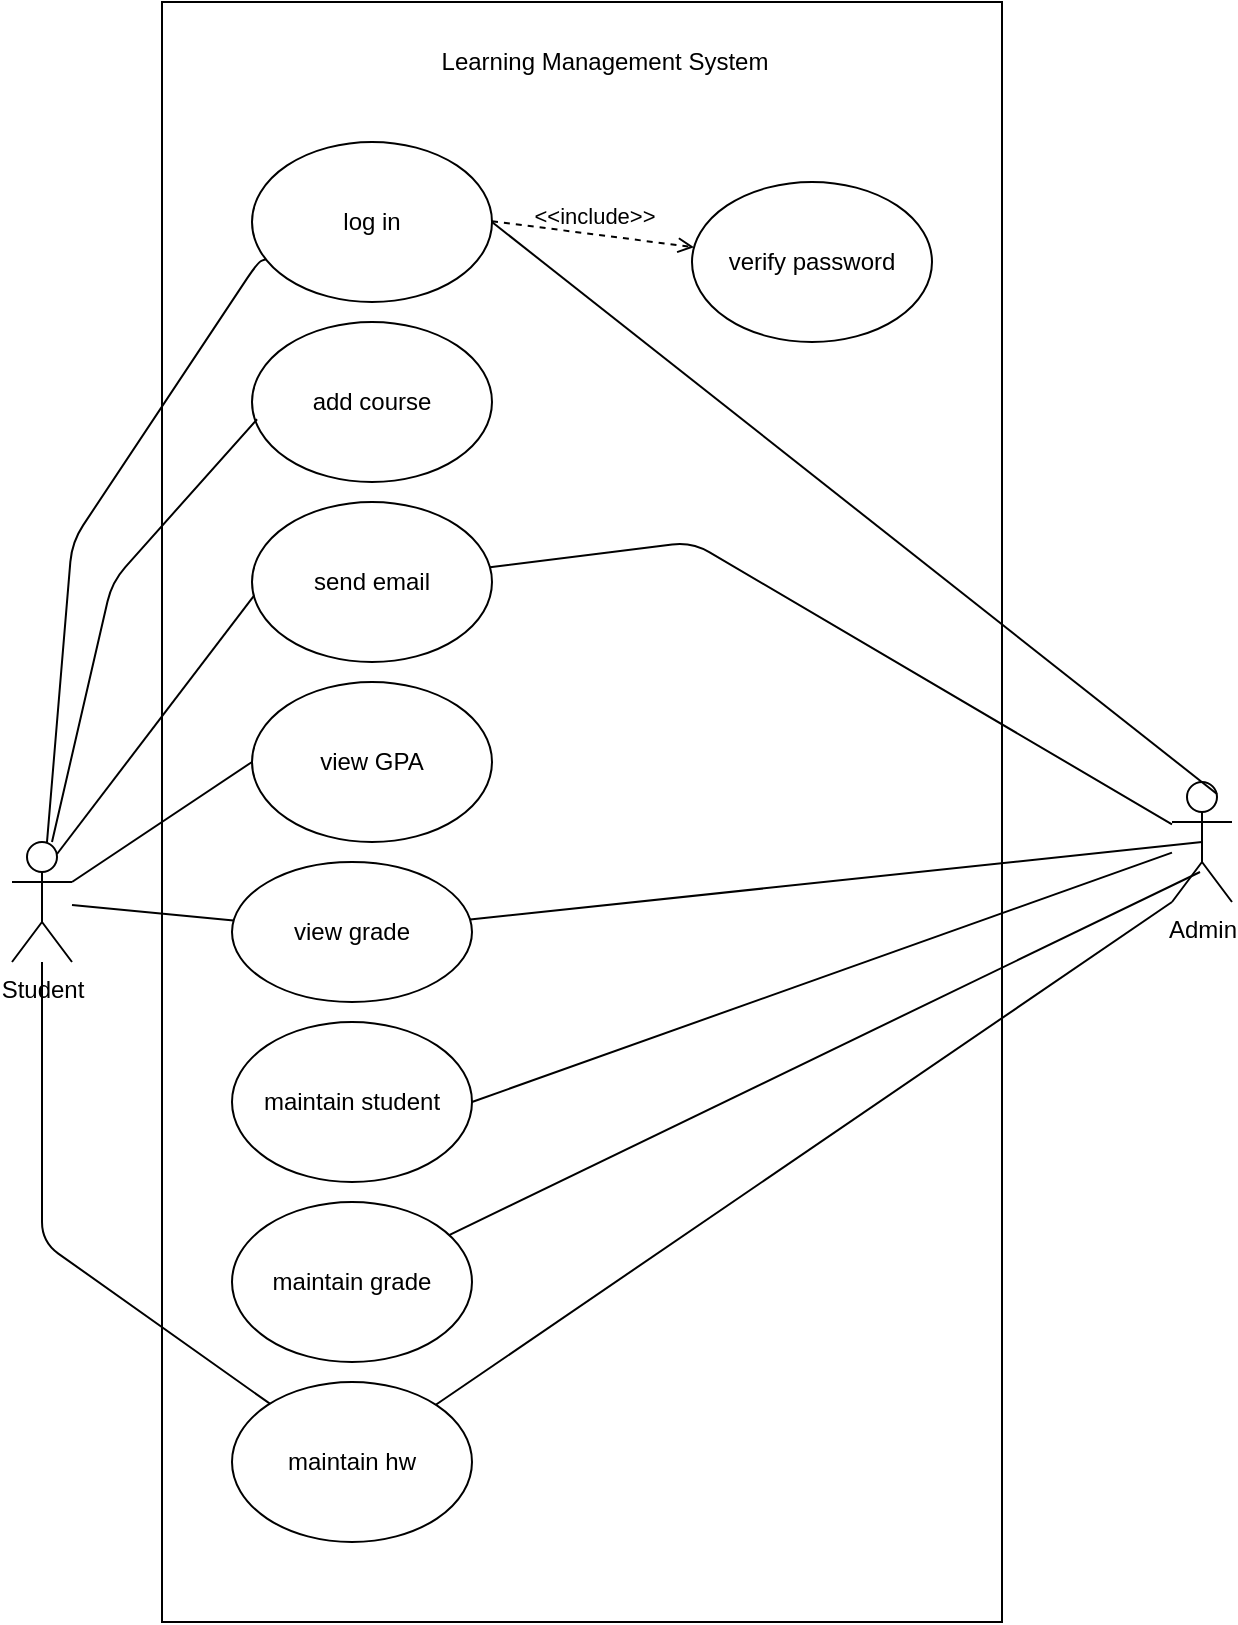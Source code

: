 <mxfile version="12.7.9" type="github">
  <diagram id="c4acf3e9-155e-7222-9cf6-157b1a14988f" name="Page-1">
    <mxGraphModel dx="942" dy="1686" grid="1" gridSize="10" guides="1" tooltips="1" connect="1" arrows="1" fold="1" page="1" pageScale="1" pageWidth="850" pageHeight="1100" background="#ffffff" math="0" shadow="0">
      <root>
        <mxCell id="0" />
        <mxCell id="1" parent="0" />
        <mxCell id="NpboKmtqAB361ApXjbLv-18" value="" style="rounded=0;whiteSpace=wrap;html=1;" parent="1" vertex="1">
          <mxGeometry x="215" y="-170" width="420" height="810" as="geometry" />
        </mxCell>
        <mxCell id="9aQTBWPlIFSZcQRSFNad-4" value="view grade" style="ellipse;whiteSpace=wrap;html=1;" parent="1" vertex="1">
          <mxGeometry x="250" y="260" width="120" height="70" as="geometry" />
        </mxCell>
        <mxCell id="9aQTBWPlIFSZcQRSFNad-13" value="add course" style="ellipse;whiteSpace=wrap;html=1;" parent="1" vertex="1">
          <mxGeometry x="260" y="-10" width="120" height="80" as="geometry" />
        </mxCell>
        <mxCell id="9aQTBWPlIFSZcQRSFNad-15" value="send email" style="ellipse;whiteSpace=wrap;html=1;" parent="1" vertex="1">
          <mxGeometry x="260" y="80" width="120" height="80" as="geometry" />
        </mxCell>
        <mxCell id="9aQTBWPlIFSZcQRSFNad-17" value="log in" style="ellipse;whiteSpace=wrap;html=1;" parent="1" vertex="1">
          <mxGeometry x="260" y="-100" width="120" height="80" as="geometry" />
        </mxCell>
        <mxCell id="9aQTBWPlIFSZcQRSFNad-20" value="" style="endArrow=none;html=1;" parent="1" source="NpboKmtqAB361ApXjbLv-8" target="9aQTBWPlIFSZcQRSFNad-17" edge="1">
          <mxGeometry width="50" height="50" relative="1" as="geometry">
            <mxPoint x="270" y="-30" as="sourcePoint" />
            <mxPoint x="340" y="-70" as="targetPoint" />
            <Array as="points">
              <mxPoint x="170" y="100" />
              <mxPoint x="263" y="-40" />
            </Array>
          </mxGeometry>
        </mxCell>
        <mxCell id="9aQTBWPlIFSZcQRSFNad-22" value="maintain hw" style="ellipse;whiteSpace=wrap;html=1;" parent="1" vertex="1">
          <mxGeometry x="250" y="520" width="120" height="80" as="geometry" />
        </mxCell>
        <mxCell id="tv2_x2lU9iWNKcgdzB8f-10" value="maintain student" style="ellipse;whiteSpace=wrap;html=1;" parent="1" vertex="1">
          <mxGeometry x="250" y="340" width="120" height="80" as="geometry" />
        </mxCell>
        <mxCell id="tv2_x2lU9iWNKcgdzB8f-11" value="Admin" style="shape=umlActor;verticalLabelPosition=bottom;labelBackgroundColor=#ffffff;verticalAlign=top;html=1;outlineConnect=0;" parent="1" vertex="1">
          <mxGeometry x="720" y="220" width="30" height="60" as="geometry" />
        </mxCell>
        <mxCell id="tv2_x2lU9iWNKcgdzB8f-13" value="verify password" style="ellipse;whiteSpace=wrap;html=1;" parent="1" vertex="1">
          <mxGeometry x="480" y="-80" width="120" height="80" as="geometry" />
        </mxCell>
        <mxCell id="tv2_x2lU9iWNKcgdzB8f-15" value="maintain grade" style="ellipse;whiteSpace=wrap;html=1;" parent="1" vertex="1">
          <mxGeometry x="250" y="430" width="120" height="80" as="geometry" />
        </mxCell>
        <mxCell id="NpboKmtqAB361ApXjbLv-8" value="Student" style="shape=umlActor;verticalLabelPosition=bottom;labelBackgroundColor=#ffffff;verticalAlign=top;html=1;outlineConnect=0;" parent="1" vertex="1">
          <mxGeometry x="140" y="250" width="30" height="60" as="geometry" />
        </mxCell>
        <mxCell id="NpboKmtqAB361ApXjbLv-10" value="" style="endArrow=none;html=1;entryX=0.007;entryY=0.588;entryDx=0;entryDy=0;entryPerimeter=0;exitX=0.75;exitY=0.1;exitDx=0;exitDy=0;exitPerimeter=0;" parent="1" source="NpboKmtqAB361ApXjbLv-8" target="9aQTBWPlIFSZcQRSFNad-15" edge="1">
          <mxGeometry width="50" height="50" relative="1" as="geometry">
            <mxPoint x="240" y="75" as="sourcePoint" />
            <mxPoint x="290" y="25" as="targetPoint" />
          </mxGeometry>
        </mxCell>
        <mxCell id="NpboKmtqAB361ApXjbLv-12" value="" style="endArrow=none;html=1;exitX=1;exitY=0.5;exitDx=0;exitDy=0;entryX=0.75;entryY=0.1;entryDx=0;entryDy=0;entryPerimeter=0;" parent="1" source="9aQTBWPlIFSZcQRSFNad-17" target="tv2_x2lU9iWNKcgdzB8f-11" edge="1">
          <mxGeometry width="50" height="50" relative="1" as="geometry">
            <mxPoint x="500" y="-20" as="sourcePoint" />
            <mxPoint x="530" y="20" as="targetPoint" />
            <Array as="points" />
          </mxGeometry>
        </mxCell>
        <mxCell id="NpboKmtqAB361ApXjbLv-15" value="" style="endArrow=none;html=1;" parent="1" source="9aQTBWPlIFSZcQRSFNad-15" target="tv2_x2lU9iWNKcgdzB8f-11" edge="1">
          <mxGeometry width="50" height="50" relative="1" as="geometry">
            <mxPoint x="500" y="160" as="sourcePoint" />
            <mxPoint x="550" y="110" as="targetPoint" />
            <Array as="points">
              <mxPoint x="480" y="100" />
            </Array>
          </mxGeometry>
        </mxCell>
        <mxCell id="NpboKmtqAB361ApXjbLv-20" value="&amp;lt;&amp;lt;include&amp;gt;&amp;gt;" style="edgeStyle=none;html=1;endArrow=open;verticalAlign=bottom;dashed=1;labelBackgroundColor=none;" parent="1" target="tv2_x2lU9iWNKcgdzB8f-13" edge="1">
          <mxGeometry width="160" relative="1" as="geometry">
            <mxPoint x="380" y="-60.42" as="sourcePoint" />
            <mxPoint x="480" y="-60" as="targetPoint" />
          </mxGeometry>
        </mxCell>
        <mxCell id="NpboKmtqAB361ApXjbLv-21" value="" style="endArrow=none;html=1;" parent="1" source="9aQTBWPlIFSZcQRSFNad-22" target="NpboKmtqAB361ApXjbLv-8" edge="1">
          <mxGeometry width="50" height="50" relative="1" as="geometry">
            <mxPoint x="260.269" y="232.379" as="sourcePoint" />
            <mxPoint x="350" y="200" as="targetPoint" />
            <Array as="points">
              <mxPoint x="155" y="450" />
            </Array>
          </mxGeometry>
        </mxCell>
        <mxCell id="NpboKmtqAB361ApXjbLv-26" value="" style="endArrow=none;html=1;entryX=0.021;entryY=0.608;entryDx=0;entryDy=0;entryPerimeter=0;" parent="1" target="9aQTBWPlIFSZcQRSFNad-13" edge="1">
          <mxGeometry width="50" height="50" relative="1" as="geometry">
            <mxPoint x="160" y="250" as="sourcePoint" />
            <mxPoint x="210" y="200" as="targetPoint" />
            <Array as="points">
              <mxPoint x="190" y="120" />
            </Array>
          </mxGeometry>
        </mxCell>
        <mxCell id="NpboKmtqAB361ApXjbLv-27" value="" style="endArrow=none;html=1;" parent="1" source="9aQTBWPlIFSZcQRSFNad-4" target="NpboKmtqAB361ApXjbLv-8" edge="1">
          <mxGeometry width="50" height="50" relative="1" as="geometry">
            <mxPoint x="300" y="250" as="sourcePoint" />
            <mxPoint x="350" y="200" as="targetPoint" />
          </mxGeometry>
        </mxCell>
        <mxCell id="NpboKmtqAB361ApXjbLv-32" value="" style="endArrow=none;html=1;exitX=1;exitY=0.5;exitDx=0;exitDy=0;" parent="1" source="tv2_x2lU9iWNKcgdzB8f-10" edge="1" target="tv2_x2lU9iWNKcgdzB8f-11">
          <mxGeometry width="50" height="50" relative="1" as="geometry">
            <mxPoint x="600" y="350" as="sourcePoint" />
            <mxPoint x="650" y="300" as="targetPoint" />
          </mxGeometry>
        </mxCell>
        <mxCell id="NpboKmtqAB361ApXjbLv-35" value="" style="endArrow=none;html=1;entryX=0.467;entryY=0.75;entryDx=0;entryDy=0;entryPerimeter=0;" parent="1" source="tv2_x2lU9iWNKcgdzB8f-15" edge="1" target="tv2_x2lU9iWNKcgdzB8f-11">
          <mxGeometry width="50" height="50" relative="1" as="geometry">
            <mxPoint x="600" y="360" as="sourcePoint" />
            <mxPoint x="700" y="300" as="targetPoint" />
            <Array as="points" />
          </mxGeometry>
        </mxCell>
        <mxCell id="NpboKmtqAB361ApXjbLv-36" value="" style="endArrow=none;html=1;entryX=0;entryY=1;entryDx=0;entryDy=0;entryPerimeter=0;" parent="1" source="9aQTBWPlIFSZcQRSFNad-22" edge="1" target="tv2_x2lU9iWNKcgdzB8f-11">
          <mxGeometry width="50" height="50" relative="1" as="geometry">
            <mxPoint x="610" y="360" as="sourcePoint" />
            <mxPoint x="660" y="310" as="targetPoint" />
          </mxGeometry>
        </mxCell>
        <mxCell id="-U170f8Slij29Pjp_573-3" value="" style="endArrow=none;html=1;entryX=0.5;entryY=0.5;entryDx=0;entryDy=0;entryPerimeter=0;" edge="1" parent="1" source="9aQTBWPlIFSZcQRSFNad-4" target="tv2_x2lU9iWNKcgdzB8f-11">
          <mxGeometry width="50" height="50" relative="1" as="geometry">
            <mxPoint x="410" y="300" as="sourcePoint" />
            <mxPoint x="450" y="260" as="targetPoint" />
          </mxGeometry>
        </mxCell>
        <mxCell id="-U170f8Slij29Pjp_573-6" value="Learning Management System" style="text;html=1;align=center;verticalAlign=middle;resizable=0;points=[];autosize=1;" vertex="1" parent="1">
          <mxGeometry x="346" y="-150" width="180" height="20" as="geometry" />
        </mxCell>
        <mxCell id="-U170f8Slij29Pjp_573-7" value="view GPA" style="ellipse;whiteSpace=wrap;html=1;" vertex="1" parent="1">
          <mxGeometry x="260" y="170" width="120" height="80" as="geometry" />
        </mxCell>
        <mxCell id="-U170f8Slij29Pjp_573-8" value="" style="endArrow=none;html=1;exitX=1;exitY=0.333;exitDx=0;exitDy=0;exitPerimeter=0;" edge="1" parent="1" source="NpboKmtqAB361ApXjbLv-8">
          <mxGeometry width="50" height="50" relative="1" as="geometry">
            <mxPoint x="210" y="260" as="sourcePoint" />
            <mxPoint x="260" y="210" as="targetPoint" />
          </mxGeometry>
        </mxCell>
      </root>
    </mxGraphModel>
  </diagram>
</mxfile>
